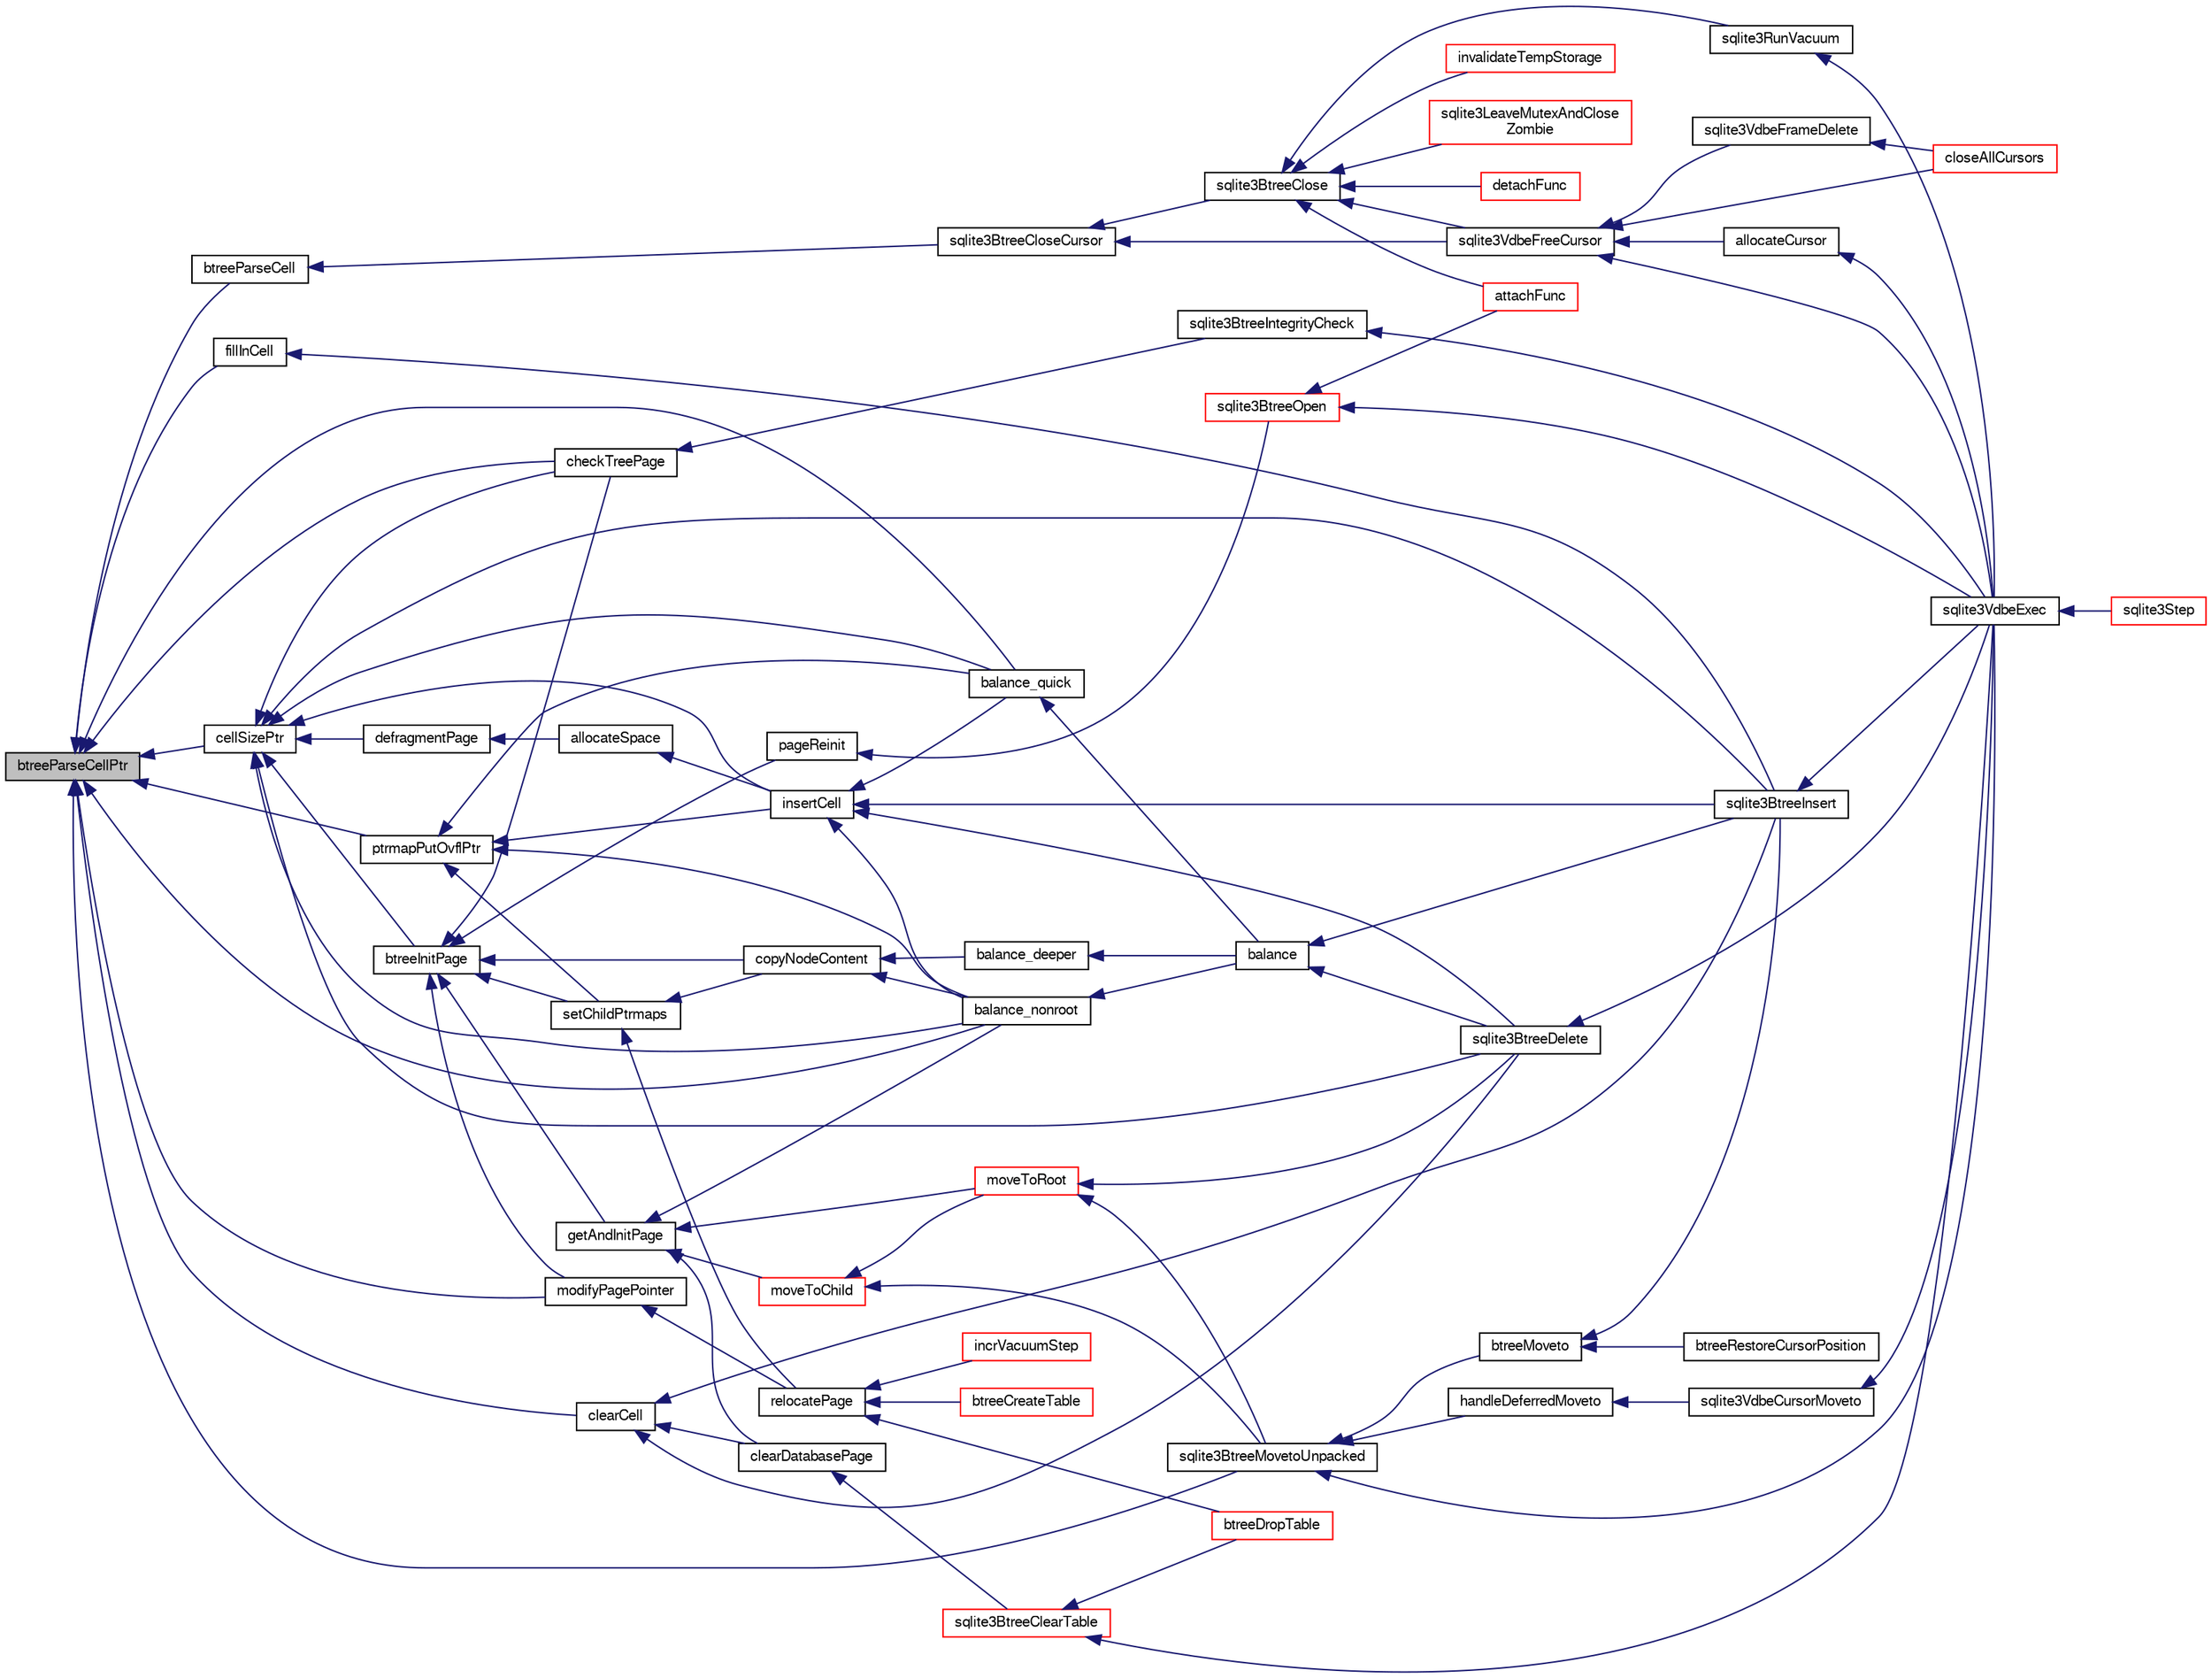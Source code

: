 digraph "btreeParseCellPtr"
{
  edge [fontname="FreeSans",fontsize="10",labelfontname="FreeSans",labelfontsize="10"];
  node [fontname="FreeSans",fontsize="10",shape=record];
  rankdir="LR";
  Node31233 [label="btreeParseCellPtr",height=0.2,width=0.4,color="black", fillcolor="grey75", style="filled", fontcolor="black"];
  Node31233 -> Node31234 [dir="back",color="midnightblue",fontsize="10",style="solid",fontname="FreeSans"];
  Node31234 [label="btreeParseCell",height=0.2,width=0.4,color="black", fillcolor="white", style="filled",URL="$sqlite3_8c.html#a021501c1cbcd07489dd287ea657edaac"];
  Node31234 -> Node31235 [dir="back",color="midnightblue",fontsize="10",style="solid",fontname="FreeSans"];
  Node31235 [label="sqlite3BtreeCloseCursor",height=0.2,width=0.4,color="black", fillcolor="white", style="filled",URL="$sqlite3_8c.html#a7f494da0a512d247d690d6bc19397791"];
  Node31235 -> Node31236 [dir="back",color="midnightblue",fontsize="10",style="solid",fontname="FreeSans"];
  Node31236 [label="sqlite3BtreeClose",height=0.2,width=0.4,color="black", fillcolor="white", style="filled",URL="$sqlite3_8c.html#a729b65009b66a99200496b09c124df01"];
  Node31236 -> Node31237 [dir="back",color="midnightblue",fontsize="10",style="solid",fontname="FreeSans"];
  Node31237 [label="sqlite3VdbeFreeCursor",height=0.2,width=0.4,color="black", fillcolor="white", style="filled",URL="$sqlite3_8c.html#a0f9084083e1d0639708934630f33d6ef"];
  Node31237 -> Node31238 [dir="back",color="midnightblue",fontsize="10",style="solid",fontname="FreeSans"];
  Node31238 [label="sqlite3VdbeFrameDelete",height=0.2,width=0.4,color="black", fillcolor="white", style="filled",URL="$sqlite3_8c.html#adb3773fdfb1685857e28891f76365900"];
  Node31238 -> Node31239 [dir="back",color="midnightblue",fontsize="10",style="solid",fontname="FreeSans"];
  Node31239 [label="closeAllCursors",height=0.2,width=0.4,color="red", fillcolor="white", style="filled",URL="$sqlite3_8c.html#af1ac189735864dd6989a8c5af4557547"];
  Node31237 -> Node31239 [dir="back",color="midnightblue",fontsize="10",style="solid",fontname="FreeSans"];
  Node31237 -> Node31501 [dir="back",color="midnightblue",fontsize="10",style="solid",fontname="FreeSans"];
  Node31501 [label="allocateCursor",height=0.2,width=0.4,color="black", fillcolor="white", style="filled",URL="$sqlite3_8c.html#a5083c054ea81802294e539b00a57aad4"];
  Node31501 -> Node31250 [dir="back",color="midnightblue",fontsize="10",style="solid",fontname="FreeSans"];
  Node31250 [label="sqlite3VdbeExec",height=0.2,width=0.4,color="black", fillcolor="white", style="filled",URL="$sqlite3_8c.html#a8ce40a614bdc56719c4d642b1e4dfb21"];
  Node31250 -> Node31251 [dir="back",color="midnightblue",fontsize="10",style="solid",fontname="FreeSans"];
  Node31251 [label="sqlite3Step",height=0.2,width=0.4,color="red", fillcolor="white", style="filled",URL="$sqlite3_8c.html#a3f2872e873e2758a4beedad1d5113554"];
  Node31237 -> Node31250 [dir="back",color="midnightblue",fontsize="10",style="solid",fontname="FreeSans"];
  Node31236 -> Node31274 [dir="back",color="midnightblue",fontsize="10",style="solid",fontname="FreeSans"];
  Node31274 [label="attachFunc",height=0.2,width=0.4,color="red", fillcolor="white", style="filled",URL="$sqlite3_8c.html#a69cb751a7da501b9a0aa37e0d7c3eaf7"];
  Node31236 -> Node31460 [dir="back",color="midnightblue",fontsize="10",style="solid",fontname="FreeSans"];
  Node31460 [label="detachFunc",height=0.2,width=0.4,color="red", fillcolor="white", style="filled",URL="$sqlite3_8c.html#a2b3dd04cb87abd088926ab0082a60b77"];
  Node31236 -> Node31461 [dir="back",color="midnightblue",fontsize="10",style="solid",fontname="FreeSans"];
  Node31461 [label="invalidateTempStorage",height=0.2,width=0.4,color="red", fillcolor="white", style="filled",URL="$sqlite3_8c.html#a759777a1eb3c3e96a5af94932b39e69a"];
  Node31236 -> Node31376 [dir="back",color="midnightblue",fontsize="10",style="solid",fontname="FreeSans"];
  Node31376 [label="sqlite3RunVacuum",height=0.2,width=0.4,color="black", fillcolor="white", style="filled",URL="$sqlite3_8c.html#a5e83ddc7b3e7e8e79ad5d1fc92de1d2f"];
  Node31376 -> Node31250 [dir="back",color="midnightblue",fontsize="10",style="solid",fontname="FreeSans"];
  Node31236 -> Node31464 [dir="back",color="midnightblue",fontsize="10",style="solid",fontname="FreeSans"];
  Node31464 [label="sqlite3LeaveMutexAndClose\lZombie",height=0.2,width=0.4,color="red", fillcolor="white", style="filled",URL="$sqlite3_8c.html#afe3a37c29dcb0fe9fc15fe07a3976f59"];
  Node31235 -> Node31237 [dir="back",color="midnightblue",fontsize="10",style="solid",fontname="FreeSans"];
  Node31233 -> Node31502 [dir="back",color="midnightblue",fontsize="10",style="solid",fontname="FreeSans"];
  Node31502 [label="cellSizePtr",height=0.2,width=0.4,color="black", fillcolor="white", style="filled",URL="$sqlite3_8c.html#a6c95c9aac1c8a00490e36674f43e76ec"];
  Node31502 -> Node31503 [dir="back",color="midnightblue",fontsize="10",style="solid",fontname="FreeSans"];
  Node31503 [label="defragmentPage",height=0.2,width=0.4,color="black", fillcolor="white", style="filled",URL="$sqlite3_8c.html#a47dc01495c37a948842e1fd7f5ffd98f"];
  Node31503 -> Node31504 [dir="back",color="midnightblue",fontsize="10",style="solid",fontname="FreeSans"];
  Node31504 [label="allocateSpace",height=0.2,width=0.4,color="black", fillcolor="white", style="filled",URL="$sqlite3_8c.html#aa8fd260df51cfdf9caf212ff7106b4fe"];
  Node31504 -> Node31505 [dir="back",color="midnightblue",fontsize="10",style="solid",fontname="FreeSans"];
  Node31505 [label="insertCell",height=0.2,width=0.4,color="black", fillcolor="white", style="filled",URL="$sqlite3_8c.html#a16d3a955fe59894c541d500ddf92d7c0"];
  Node31505 -> Node31506 [dir="back",color="midnightblue",fontsize="10",style="solid",fontname="FreeSans"];
  Node31506 [label="balance_quick",height=0.2,width=0.4,color="black", fillcolor="white", style="filled",URL="$sqlite3_8c.html#a92f1869a02b8b9196e5ea7ed2e61c328"];
  Node31506 -> Node31507 [dir="back",color="midnightblue",fontsize="10",style="solid",fontname="FreeSans"];
  Node31507 [label="balance",height=0.2,width=0.4,color="black", fillcolor="white", style="filled",URL="$sqlite3_8c.html#a173f7c872fb68ccd3a20440d640b66c7"];
  Node31507 -> Node31508 [dir="back",color="midnightblue",fontsize="10",style="solid",fontname="FreeSans"];
  Node31508 [label="sqlite3BtreeInsert",height=0.2,width=0.4,color="black", fillcolor="white", style="filled",URL="$sqlite3_8c.html#aa6c6b68ed28d38984e5fa329794d7f02"];
  Node31508 -> Node31250 [dir="back",color="midnightblue",fontsize="10",style="solid",fontname="FreeSans"];
  Node31507 -> Node31509 [dir="back",color="midnightblue",fontsize="10",style="solid",fontname="FreeSans"];
  Node31509 [label="sqlite3BtreeDelete",height=0.2,width=0.4,color="black", fillcolor="white", style="filled",URL="$sqlite3_8c.html#a65c40cd7ec987dbd25392a180f388fe7"];
  Node31509 -> Node31250 [dir="back",color="midnightblue",fontsize="10",style="solid",fontname="FreeSans"];
  Node31505 -> Node31510 [dir="back",color="midnightblue",fontsize="10",style="solid",fontname="FreeSans"];
  Node31510 [label="balance_nonroot",height=0.2,width=0.4,color="black", fillcolor="white", style="filled",URL="$sqlite3_8c.html#a513ba5c0beb3462a4b60064469f1539d"];
  Node31510 -> Node31507 [dir="back",color="midnightblue",fontsize="10",style="solid",fontname="FreeSans"];
  Node31505 -> Node31508 [dir="back",color="midnightblue",fontsize="10",style="solid",fontname="FreeSans"];
  Node31505 -> Node31509 [dir="back",color="midnightblue",fontsize="10",style="solid",fontname="FreeSans"];
  Node31502 -> Node31511 [dir="back",color="midnightblue",fontsize="10",style="solid",fontname="FreeSans"];
  Node31511 [label="btreeInitPage",height=0.2,width=0.4,color="black", fillcolor="white", style="filled",URL="$sqlite3_8c.html#a3fbef3abda22e9a3f72c2873ec0b26a3"];
  Node31511 -> Node31512 [dir="back",color="midnightblue",fontsize="10",style="solid",fontname="FreeSans"];
  Node31512 [label="getAndInitPage",height=0.2,width=0.4,color="black", fillcolor="white", style="filled",URL="$sqlite3_8c.html#ae85122d12808231a8d58459440a405ab"];
  Node31512 -> Node31513 [dir="back",color="midnightblue",fontsize="10",style="solid",fontname="FreeSans"];
  Node31513 [label="moveToChild",height=0.2,width=0.4,color="red", fillcolor="white", style="filled",URL="$sqlite3_8c.html#a1dbea539dd841af085ba1e1390922237"];
  Node31513 -> Node31514 [dir="back",color="midnightblue",fontsize="10",style="solid",fontname="FreeSans"];
  Node31514 [label="moveToRoot",height=0.2,width=0.4,color="red", fillcolor="white", style="filled",URL="$sqlite3_8c.html#a2b8fb9bf88e10e7e4dedc8da64e7e956"];
  Node31514 -> Node31517 [dir="back",color="midnightblue",fontsize="10",style="solid",fontname="FreeSans"];
  Node31517 [label="sqlite3BtreeMovetoUnpacked",height=0.2,width=0.4,color="black", fillcolor="white", style="filled",URL="$sqlite3_8c.html#a6d0b5aed55d5e85a0a6bfcae169fe579"];
  Node31517 -> Node31518 [dir="back",color="midnightblue",fontsize="10",style="solid",fontname="FreeSans"];
  Node31518 [label="btreeMoveto",height=0.2,width=0.4,color="black", fillcolor="white", style="filled",URL="$sqlite3_8c.html#a13481d732f5bb516f599d16a428034c4"];
  Node31518 -> Node31519 [dir="back",color="midnightblue",fontsize="10",style="solid",fontname="FreeSans"];
  Node31519 [label="btreeRestoreCursorPosition",height=0.2,width=0.4,color="black", fillcolor="white", style="filled",URL="$sqlite3_8c.html#ac3fe093bc4fe5a20ac5d5cabf99e119a"];
  Node31518 -> Node31508 [dir="back",color="midnightblue",fontsize="10",style="solid",fontname="FreeSans"];
  Node31517 -> Node31520 [dir="back",color="midnightblue",fontsize="10",style="solid",fontname="FreeSans"];
  Node31520 [label="handleDeferredMoveto",height=0.2,width=0.4,color="black", fillcolor="white", style="filled",URL="$sqlite3_8c.html#a30223c4bd215cdaa5f3bc6cbe6773577"];
  Node31520 -> Node31521 [dir="back",color="midnightblue",fontsize="10",style="solid",fontname="FreeSans"];
  Node31521 [label="sqlite3VdbeCursorMoveto",height=0.2,width=0.4,color="black", fillcolor="white", style="filled",URL="$sqlite3_8c.html#abee4b21fc4d7c45b2a477599de6a97e5"];
  Node31521 -> Node31250 [dir="back",color="midnightblue",fontsize="10",style="solid",fontname="FreeSans"];
  Node31517 -> Node31250 [dir="back",color="midnightblue",fontsize="10",style="solid",fontname="FreeSans"];
  Node31514 -> Node31509 [dir="back",color="midnightblue",fontsize="10",style="solid",fontname="FreeSans"];
  Node31513 -> Node31517 [dir="back",color="midnightblue",fontsize="10",style="solid",fontname="FreeSans"];
  Node31512 -> Node31514 [dir="back",color="midnightblue",fontsize="10",style="solid",fontname="FreeSans"];
  Node31512 -> Node31510 [dir="back",color="midnightblue",fontsize="10",style="solid",fontname="FreeSans"];
  Node31512 -> Node31532 [dir="back",color="midnightblue",fontsize="10",style="solid",fontname="FreeSans"];
  Node31532 [label="clearDatabasePage",height=0.2,width=0.4,color="black", fillcolor="white", style="filled",URL="$sqlite3_8c.html#aecc3046a56feeeabd3ca93c0685e35d5"];
  Node31532 -> Node31533 [dir="back",color="midnightblue",fontsize="10",style="solid",fontname="FreeSans"];
  Node31533 [label="sqlite3BtreeClearTable",height=0.2,width=0.4,color="red", fillcolor="white", style="filled",URL="$sqlite3_8c.html#ac2fcbee7dcc155d776ecf9d5151f3872"];
  Node31533 -> Node31535 [dir="back",color="midnightblue",fontsize="10",style="solid",fontname="FreeSans"];
  Node31535 [label="btreeDropTable",height=0.2,width=0.4,color="red", fillcolor="white", style="filled",URL="$sqlite3_8c.html#abba4061ea34842db278e91f537d2c2ff"];
  Node31533 -> Node31250 [dir="back",color="midnightblue",fontsize="10",style="solid",fontname="FreeSans"];
  Node31511 -> Node31537 [dir="back",color="midnightblue",fontsize="10",style="solid",fontname="FreeSans"];
  Node31537 [label="pageReinit",height=0.2,width=0.4,color="black", fillcolor="white", style="filled",URL="$sqlite3_8c.html#aa27cac56390e92c5ef6d566ee7defb59"];
  Node31537 -> Node31538 [dir="back",color="midnightblue",fontsize="10",style="solid",fontname="FreeSans"];
  Node31538 [label="sqlite3BtreeOpen",height=0.2,width=0.4,color="red", fillcolor="white", style="filled",URL="$sqlite3_8c.html#a13dcb44dc34af6ce9d38de9c5aa975f9"];
  Node31538 -> Node31250 [dir="back",color="midnightblue",fontsize="10",style="solid",fontname="FreeSans"];
  Node31538 -> Node31274 [dir="back",color="midnightblue",fontsize="10",style="solid",fontname="FreeSans"];
  Node31511 -> Node31544 [dir="back",color="midnightblue",fontsize="10",style="solid",fontname="FreeSans"];
  Node31544 [label="setChildPtrmaps",height=0.2,width=0.4,color="black", fillcolor="white", style="filled",URL="$sqlite3_8c.html#adf2ff6d11495ca47f88ace93f5be9d91"];
  Node31544 -> Node31545 [dir="back",color="midnightblue",fontsize="10",style="solid",fontname="FreeSans"];
  Node31545 [label="relocatePage",height=0.2,width=0.4,color="black", fillcolor="white", style="filled",URL="$sqlite3_8c.html#af8fb5934ff87b02845c89350c57fd2bc"];
  Node31545 -> Node31546 [dir="back",color="midnightblue",fontsize="10",style="solid",fontname="FreeSans"];
  Node31546 [label="incrVacuumStep",height=0.2,width=0.4,color="red", fillcolor="white", style="filled",URL="$sqlite3_8c.html#a68a85130a567f1700dc0907ec9227892"];
  Node31545 -> Node31552 [dir="back",color="midnightblue",fontsize="10",style="solid",fontname="FreeSans"];
  Node31552 [label="btreeCreateTable",height=0.2,width=0.4,color="red", fillcolor="white", style="filled",URL="$sqlite3_8c.html#a48e09eaac366a6b585edd02553872954"];
  Node31545 -> Node31535 [dir="back",color="midnightblue",fontsize="10",style="solid",fontname="FreeSans"];
  Node31544 -> Node31554 [dir="back",color="midnightblue",fontsize="10",style="solid",fontname="FreeSans"];
  Node31554 [label="copyNodeContent",height=0.2,width=0.4,color="black", fillcolor="white", style="filled",URL="$sqlite3_8c.html#ad73085375c8b00ebc87bc75dba37ca7b"];
  Node31554 -> Node31510 [dir="back",color="midnightblue",fontsize="10",style="solid",fontname="FreeSans"];
  Node31554 -> Node31555 [dir="back",color="midnightblue",fontsize="10",style="solid",fontname="FreeSans"];
  Node31555 [label="balance_deeper",height=0.2,width=0.4,color="black", fillcolor="white", style="filled",URL="$sqlite3_8c.html#af8eafba12a6ebc987cf6ae89f4cce1a8"];
  Node31555 -> Node31507 [dir="back",color="midnightblue",fontsize="10",style="solid",fontname="FreeSans"];
  Node31511 -> Node31556 [dir="back",color="midnightblue",fontsize="10",style="solid",fontname="FreeSans"];
  Node31556 [label="modifyPagePointer",height=0.2,width=0.4,color="black", fillcolor="white", style="filled",URL="$sqlite3_8c.html#acc82754cf975b3a8033b396d86f1045a"];
  Node31556 -> Node31545 [dir="back",color="midnightblue",fontsize="10",style="solid",fontname="FreeSans"];
  Node31511 -> Node31554 [dir="back",color="midnightblue",fontsize="10",style="solid",fontname="FreeSans"];
  Node31511 -> Node31557 [dir="back",color="midnightblue",fontsize="10",style="solid",fontname="FreeSans"];
  Node31557 [label="checkTreePage",height=0.2,width=0.4,color="black", fillcolor="white", style="filled",URL="$sqlite3_8c.html#a0bdac89d12e5ac328d260ae8259777b2"];
  Node31557 -> Node31558 [dir="back",color="midnightblue",fontsize="10",style="solid",fontname="FreeSans"];
  Node31558 [label="sqlite3BtreeIntegrityCheck",height=0.2,width=0.4,color="black", fillcolor="white", style="filled",URL="$sqlite3_8c.html#aa00011902d9e5ba26452d147c43fa1d8"];
  Node31558 -> Node31250 [dir="back",color="midnightblue",fontsize="10",style="solid",fontname="FreeSans"];
  Node31502 -> Node31505 [dir="back",color="midnightblue",fontsize="10",style="solid",fontname="FreeSans"];
  Node31502 -> Node31506 [dir="back",color="midnightblue",fontsize="10",style="solid",fontname="FreeSans"];
  Node31502 -> Node31510 [dir="back",color="midnightblue",fontsize="10",style="solid",fontname="FreeSans"];
  Node31502 -> Node31508 [dir="back",color="midnightblue",fontsize="10",style="solid",fontname="FreeSans"];
  Node31502 -> Node31509 [dir="back",color="midnightblue",fontsize="10",style="solid",fontname="FreeSans"];
  Node31502 -> Node31557 [dir="back",color="midnightblue",fontsize="10",style="solid",fontname="FreeSans"];
  Node31233 -> Node31559 [dir="back",color="midnightblue",fontsize="10",style="solid",fontname="FreeSans"];
  Node31559 [label="ptrmapPutOvflPtr",height=0.2,width=0.4,color="black", fillcolor="white", style="filled",URL="$sqlite3_8c.html#a5b7cb112db531e0498aaddcbadb4985b"];
  Node31559 -> Node31544 [dir="back",color="midnightblue",fontsize="10",style="solid",fontname="FreeSans"];
  Node31559 -> Node31505 [dir="back",color="midnightblue",fontsize="10",style="solid",fontname="FreeSans"];
  Node31559 -> Node31506 [dir="back",color="midnightblue",fontsize="10",style="solid",fontname="FreeSans"];
  Node31559 -> Node31510 [dir="back",color="midnightblue",fontsize="10",style="solid",fontname="FreeSans"];
  Node31233 -> Node31556 [dir="back",color="midnightblue",fontsize="10",style="solid",fontname="FreeSans"];
  Node31233 -> Node31517 [dir="back",color="midnightblue",fontsize="10",style="solid",fontname="FreeSans"];
  Node31233 -> Node31560 [dir="back",color="midnightblue",fontsize="10",style="solid",fontname="FreeSans"];
  Node31560 [label="clearCell",height=0.2,width=0.4,color="black", fillcolor="white", style="filled",URL="$sqlite3_8c.html#acde9692b1b53b7e35fa3ee62c01a0341"];
  Node31560 -> Node31508 [dir="back",color="midnightblue",fontsize="10",style="solid",fontname="FreeSans"];
  Node31560 -> Node31509 [dir="back",color="midnightblue",fontsize="10",style="solid",fontname="FreeSans"];
  Node31560 -> Node31532 [dir="back",color="midnightblue",fontsize="10",style="solid",fontname="FreeSans"];
  Node31233 -> Node31561 [dir="back",color="midnightblue",fontsize="10",style="solid",fontname="FreeSans"];
  Node31561 [label="fillInCell",height=0.2,width=0.4,color="black", fillcolor="white", style="filled",URL="$sqlite3_8c.html#ab66a77004cf93954f2aae7e52a4e51a7"];
  Node31561 -> Node31508 [dir="back",color="midnightblue",fontsize="10",style="solid",fontname="FreeSans"];
  Node31233 -> Node31506 [dir="back",color="midnightblue",fontsize="10",style="solid",fontname="FreeSans"];
  Node31233 -> Node31510 [dir="back",color="midnightblue",fontsize="10",style="solid",fontname="FreeSans"];
  Node31233 -> Node31557 [dir="back",color="midnightblue",fontsize="10",style="solid",fontname="FreeSans"];
}
